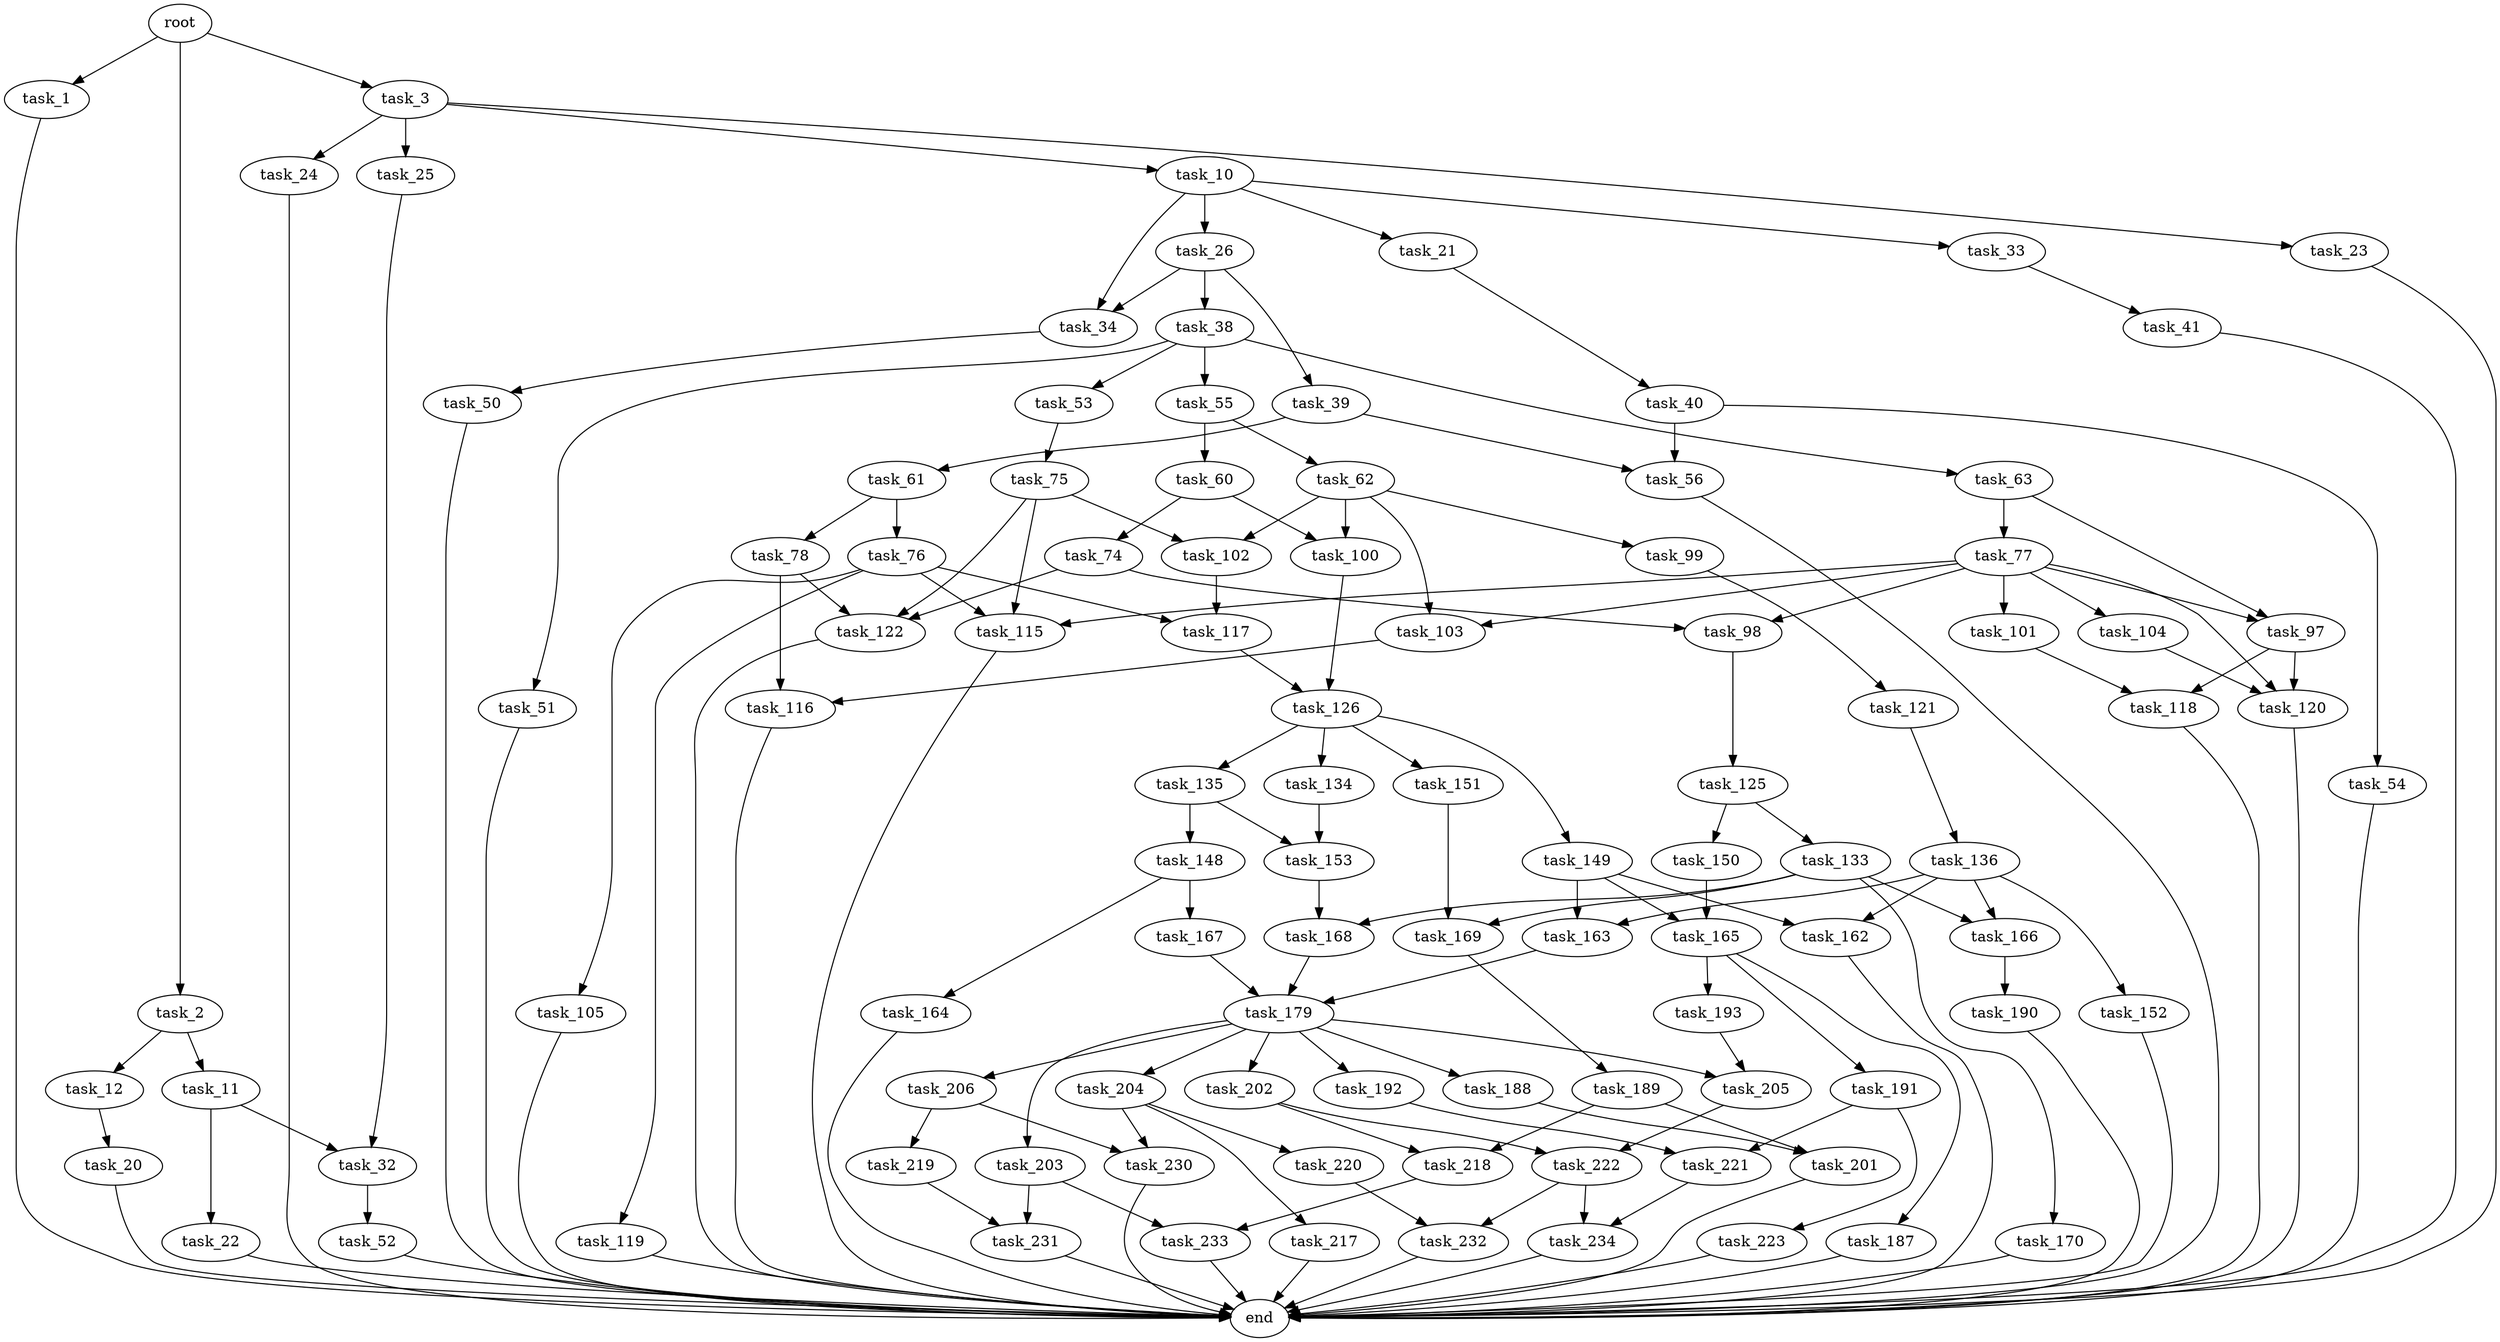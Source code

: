 digraph G {
  root [size="0.000000"];
  task_1 [size="18368377206.000000"];
  task_2 [size="847207897268.000000"];
  task_3 [size="219091750072.000000"];
  end [size="0.000000"];
  task_11 [size="514306427434.000000"];
  task_12 [size="368293445632.000000"];
  task_10 [size="16568928505.000000"];
  task_23 [size="774592201787.000000"];
  task_24 [size="398181840057.000000"];
  task_25 [size="245067784020.000000"];
  task_21 [size="368293445632.000000"];
  task_26 [size="40063860031.000000"];
  task_33 [size="20410042978.000000"];
  task_34 [size="134217728000.000000"];
  task_22 [size="37218715412.000000"];
  task_32 [size="29346814984.000000"];
  task_20 [size="4689358296.000000"];
  task_40 [size="22873803953.000000"];
  task_38 [size="1137792248.000000"];
  task_39 [size="68719476736.000000"];
  task_52 [size="160428662455.000000"];
  task_41 [size="22238205806.000000"];
  task_50 [size="391938548924.000000"];
  task_51 [size="368293445632.000000"];
  task_53 [size="1073741824000.000000"];
  task_55 [size="14674871280.000000"];
  task_63 [size="782757789696.000000"];
  task_56 [size="7375221442.000000"];
  task_61 [size="28991029248.000000"];
  task_54 [size="1037613828.000000"];
  task_75 [size="782757789696.000000"];
  task_60 [size="368293445632.000000"];
  task_62 [size="107523341204.000000"];
  task_74 [size="368293445632.000000"];
  task_100 [size="2250917142.000000"];
  task_76 [size="134217728000.000000"];
  task_78 [size="6336971010.000000"];
  task_99 [size="1073741824000.000000"];
  task_102 [size="782757789696.000000"];
  task_103 [size="36289689238.000000"];
  task_77 [size="28991029248.000000"];
  task_97 [size="1205139421.000000"];
  task_98 [size="368293445632.000000"];
  task_122 [size="88141446771.000000"];
  task_115 [size="68719476736.000000"];
  task_105 [size="385930000240.000000"];
  task_117 [size="70331909028.000000"];
  task_119 [size="1061373747553.000000"];
  task_101 [size="3582868804.000000"];
  task_104 [size="8589934592.000000"];
  task_120 [size="368293445632.000000"];
  task_116 [size="16858795661.000000"];
  task_118 [size="80019145987.000000"];
  task_125 [size="813430080.000000"];
  task_121 [size="134217728000.000000"];
  task_126 [size="1005116169533.000000"];
  task_136 [size="8589934592.000000"];
  task_133 [size="22544493446.000000"];
  task_150 [size="466503303552.000000"];
  task_134 [size="718432165.000000"];
  task_135 [size="27859078240.000000"];
  task_149 [size="44470168710.000000"];
  task_151 [size="28991029248.000000"];
  task_166 [size="1951216443.000000"];
  task_168 [size="77991476141.000000"];
  task_169 [size="134217728000.000000"];
  task_170 [size="24575240644.000000"];
  task_153 [size="333170584405.000000"];
  task_148 [size="134217728000.000000"];
  task_152 [size="104741232552.000000"];
  task_162 [size="28991029248.000000"];
  task_163 [size="972644786.000000"];
  task_164 [size="47321989368.000000"];
  task_167 [size="28991029248.000000"];
  task_165 [size="12444424881.000000"];
  task_179 [size="368293445632.000000"];
  task_187 [size="68719476736.000000"];
  task_191 [size="11600931150.000000"];
  task_193 [size="9219439212.000000"];
  task_190 [size="814021195.000000"];
  task_189 [size="11662020996.000000"];
  task_188 [size="822520394973.000000"];
  task_192 [size="549755813888.000000"];
  task_202 [size="5856362511.000000"];
  task_203 [size="231928233984.000000"];
  task_204 [size="782757789696.000000"];
  task_205 [size="45658271742.000000"];
  task_206 [size="368293445632.000000"];
  task_201 [size="134217728000.000000"];
  task_218 [size="26165681182.000000"];
  task_221 [size="156333124188.000000"];
  task_223 [size="231928233984.000000"];
  task_222 [size="1685044947.000000"];
  task_231 [size="782757789696.000000"];
  task_233 [size="385965781679.000000"];
  task_217 [size="370873657435.000000"];
  task_220 [size="134217728000.000000"];
  task_230 [size="33315656782.000000"];
  task_219 [size="5608939946.000000"];
  task_232 [size="92180174510.000000"];
  task_234 [size="4736606430.000000"];

  root -> task_1 [size="1.000000"];
  root -> task_2 [size="1.000000"];
  root -> task_3 [size="1.000000"];
  task_1 -> end [size="1.000000"];
  task_2 -> task_11 [size="679477248.000000"];
  task_2 -> task_12 [size="679477248.000000"];
  task_3 -> task_10 [size="536870912.000000"];
  task_3 -> task_23 [size="536870912.000000"];
  task_3 -> task_24 [size="536870912.000000"];
  task_3 -> task_25 [size="536870912.000000"];
  task_11 -> task_22 [size="411041792.000000"];
  task_11 -> task_32 [size="411041792.000000"];
  task_12 -> task_20 [size="411041792.000000"];
  task_10 -> task_21 [size="411041792.000000"];
  task_10 -> task_26 [size="411041792.000000"];
  task_10 -> task_33 [size="411041792.000000"];
  task_10 -> task_34 [size="411041792.000000"];
  task_23 -> end [size="1.000000"];
  task_24 -> end [size="1.000000"];
  task_25 -> task_32 [size="411041792.000000"];
  task_21 -> task_40 [size="411041792.000000"];
  task_26 -> task_34 [size="679477248.000000"];
  task_26 -> task_38 [size="679477248.000000"];
  task_26 -> task_39 [size="679477248.000000"];
  task_33 -> task_41 [size="411041792.000000"];
  task_34 -> task_50 [size="209715200.000000"];
  task_22 -> end [size="1.000000"];
  task_32 -> task_52 [size="33554432.000000"];
  task_20 -> end [size="1.000000"];
  task_40 -> task_54 [size="838860800.000000"];
  task_40 -> task_56 [size="838860800.000000"];
  task_38 -> task_51 [size="75497472.000000"];
  task_38 -> task_53 [size="75497472.000000"];
  task_38 -> task_55 [size="75497472.000000"];
  task_38 -> task_63 [size="75497472.000000"];
  task_39 -> task_56 [size="134217728.000000"];
  task_39 -> task_61 [size="134217728.000000"];
  task_52 -> end [size="1.000000"];
  task_41 -> end [size="1.000000"];
  task_50 -> end [size="1.000000"];
  task_51 -> end [size="1.000000"];
  task_53 -> task_75 [size="838860800.000000"];
  task_55 -> task_60 [size="679477248.000000"];
  task_55 -> task_62 [size="679477248.000000"];
  task_63 -> task_77 [size="679477248.000000"];
  task_63 -> task_97 [size="679477248.000000"];
  task_56 -> end [size="1.000000"];
  task_61 -> task_76 [size="75497472.000000"];
  task_61 -> task_78 [size="75497472.000000"];
  task_54 -> end [size="1.000000"];
  task_75 -> task_102 [size="679477248.000000"];
  task_75 -> task_115 [size="679477248.000000"];
  task_75 -> task_122 [size="679477248.000000"];
  task_60 -> task_74 [size="411041792.000000"];
  task_60 -> task_100 [size="411041792.000000"];
  task_62 -> task_99 [size="75497472.000000"];
  task_62 -> task_100 [size="75497472.000000"];
  task_62 -> task_102 [size="75497472.000000"];
  task_62 -> task_103 [size="75497472.000000"];
  task_74 -> task_98 [size="411041792.000000"];
  task_74 -> task_122 [size="411041792.000000"];
  task_100 -> task_126 [size="134217728.000000"];
  task_76 -> task_105 [size="209715200.000000"];
  task_76 -> task_115 [size="209715200.000000"];
  task_76 -> task_117 [size="209715200.000000"];
  task_76 -> task_119 [size="209715200.000000"];
  task_78 -> task_116 [size="209715200.000000"];
  task_78 -> task_122 [size="209715200.000000"];
  task_99 -> task_121 [size="838860800.000000"];
  task_102 -> task_117 [size="679477248.000000"];
  task_103 -> task_116 [size="838860800.000000"];
  task_77 -> task_97 [size="75497472.000000"];
  task_77 -> task_98 [size="75497472.000000"];
  task_77 -> task_101 [size="75497472.000000"];
  task_77 -> task_103 [size="75497472.000000"];
  task_77 -> task_104 [size="75497472.000000"];
  task_77 -> task_115 [size="75497472.000000"];
  task_77 -> task_120 [size="75497472.000000"];
  task_97 -> task_118 [size="33554432.000000"];
  task_97 -> task_120 [size="33554432.000000"];
  task_98 -> task_125 [size="411041792.000000"];
  task_122 -> end [size="1.000000"];
  task_115 -> end [size="1.000000"];
  task_105 -> end [size="1.000000"];
  task_117 -> task_126 [size="134217728.000000"];
  task_119 -> end [size="1.000000"];
  task_101 -> task_118 [size="134217728.000000"];
  task_104 -> task_120 [size="33554432.000000"];
  task_120 -> end [size="1.000000"];
  task_116 -> end [size="1.000000"];
  task_118 -> end [size="1.000000"];
  task_125 -> task_133 [size="33554432.000000"];
  task_125 -> task_150 [size="33554432.000000"];
  task_121 -> task_136 [size="209715200.000000"];
  task_126 -> task_134 [size="679477248.000000"];
  task_126 -> task_135 [size="679477248.000000"];
  task_126 -> task_149 [size="679477248.000000"];
  task_126 -> task_151 [size="679477248.000000"];
  task_136 -> task_152 [size="33554432.000000"];
  task_136 -> task_162 [size="33554432.000000"];
  task_136 -> task_163 [size="33554432.000000"];
  task_136 -> task_166 [size="33554432.000000"];
  task_133 -> task_166 [size="75497472.000000"];
  task_133 -> task_168 [size="75497472.000000"];
  task_133 -> task_169 [size="75497472.000000"];
  task_133 -> task_170 [size="75497472.000000"];
  task_150 -> task_165 [size="536870912.000000"];
  task_134 -> task_153 [size="33554432.000000"];
  task_135 -> task_148 [size="679477248.000000"];
  task_135 -> task_153 [size="679477248.000000"];
  task_149 -> task_162 [size="33554432.000000"];
  task_149 -> task_163 [size="33554432.000000"];
  task_149 -> task_165 [size="33554432.000000"];
  task_151 -> task_169 [size="75497472.000000"];
  task_166 -> task_190 [size="134217728.000000"];
  task_168 -> task_179 [size="75497472.000000"];
  task_169 -> task_189 [size="209715200.000000"];
  task_170 -> end [size="1.000000"];
  task_153 -> task_168 [size="411041792.000000"];
  task_148 -> task_164 [size="209715200.000000"];
  task_148 -> task_167 [size="209715200.000000"];
  task_152 -> end [size="1.000000"];
  task_162 -> end [size="1.000000"];
  task_163 -> task_179 [size="75497472.000000"];
  task_164 -> end [size="1.000000"];
  task_167 -> task_179 [size="75497472.000000"];
  task_165 -> task_187 [size="209715200.000000"];
  task_165 -> task_191 [size="209715200.000000"];
  task_165 -> task_193 [size="209715200.000000"];
  task_179 -> task_188 [size="411041792.000000"];
  task_179 -> task_192 [size="411041792.000000"];
  task_179 -> task_202 [size="411041792.000000"];
  task_179 -> task_203 [size="411041792.000000"];
  task_179 -> task_204 [size="411041792.000000"];
  task_179 -> task_205 [size="411041792.000000"];
  task_179 -> task_206 [size="411041792.000000"];
  task_187 -> end [size="1.000000"];
  task_191 -> task_221 [size="301989888.000000"];
  task_191 -> task_223 [size="301989888.000000"];
  task_193 -> task_205 [size="536870912.000000"];
  task_190 -> end [size="1.000000"];
  task_189 -> task_201 [size="209715200.000000"];
  task_189 -> task_218 [size="209715200.000000"];
  task_188 -> task_201 [size="838860800.000000"];
  task_192 -> task_221 [size="536870912.000000"];
  task_202 -> task_218 [size="209715200.000000"];
  task_202 -> task_222 [size="209715200.000000"];
  task_203 -> task_231 [size="301989888.000000"];
  task_203 -> task_233 [size="301989888.000000"];
  task_204 -> task_217 [size="679477248.000000"];
  task_204 -> task_220 [size="679477248.000000"];
  task_204 -> task_230 [size="679477248.000000"];
  task_205 -> task_222 [size="33554432.000000"];
  task_206 -> task_219 [size="411041792.000000"];
  task_206 -> task_230 [size="411041792.000000"];
  task_201 -> end [size="1.000000"];
  task_218 -> task_233 [size="33554432.000000"];
  task_221 -> task_234 [size="134217728.000000"];
  task_223 -> end [size="1.000000"];
  task_222 -> task_232 [size="33554432.000000"];
  task_222 -> task_234 [size="33554432.000000"];
  task_231 -> end [size="1.000000"];
  task_233 -> end [size="1.000000"];
  task_217 -> end [size="1.000000"];
  task_220 -> task_232 [size="209715200.000000"];
  task_230 -> end [size="1.000000"];
  task_219 -> task_231 [size="134217728.000000"];
  task_232 -> end [size="1.000000"];
  task_234 -> end [size="1.000000"];
}
